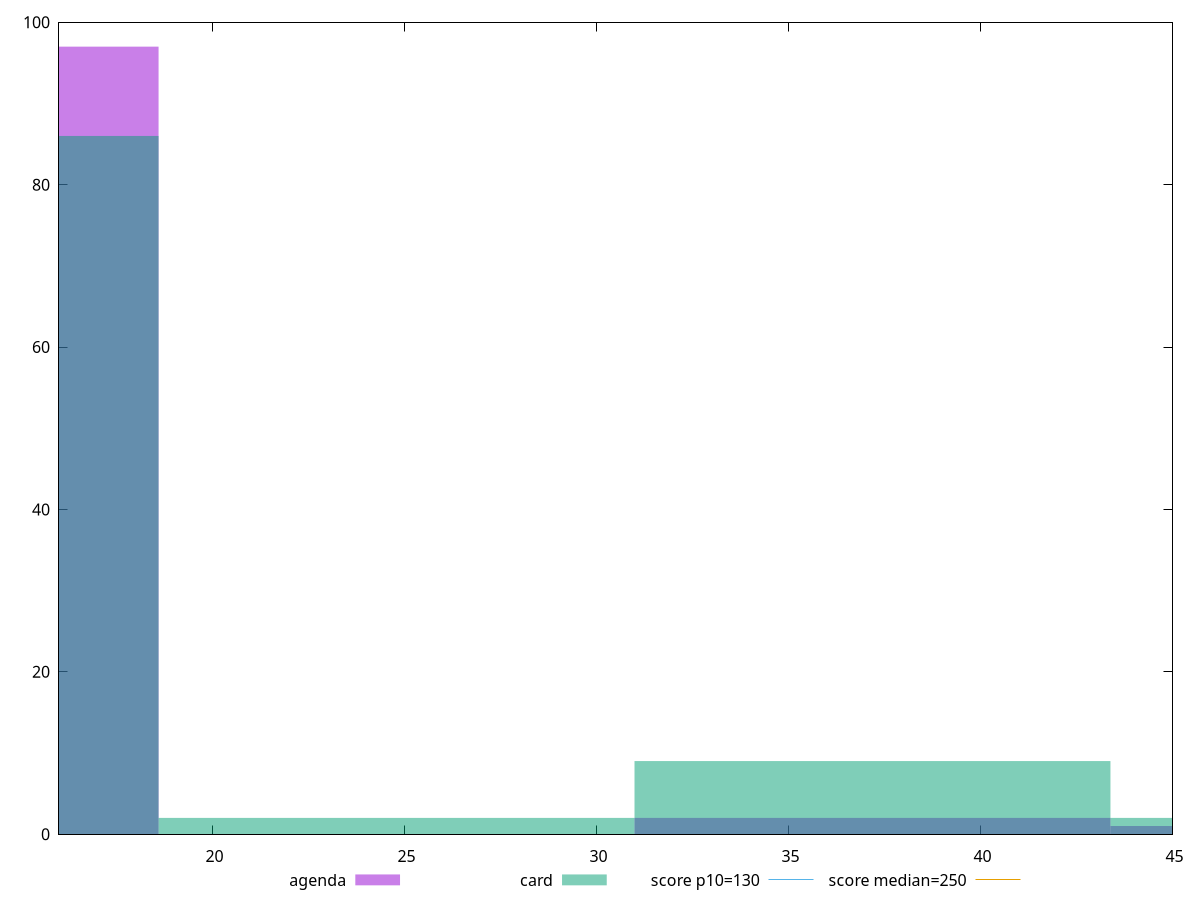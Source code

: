 reset

$agenda <<EOF
12.395335919988264 97
37.186007759964795 2
49.58134367995306 1
EOF

$card <<EOF
12.395335919988264 86
37.186007759964795 9
49.58134367995306 2
24.79067183997653 2
EOF

set key outside below
set boxwidth 12.395335919988264
set xrange [16:45]
set yrange [0:100]
set trange [0:100]
set style fill transparent solid 0.5 noborder

set parametric
set terminal svg size 640, 500 enhanced background rgb 'white'
set output "reports/report_00030_2021-02-24T20-42-31.540Z/max-potential-fid/comparison/histogram/1_vs_2.svg"

plot $agenda title "agenda" with boxes, \
     $card title "card" with boxes, \
     130,t title "score p10=130", \
     250,t title "score median=250"

reset
